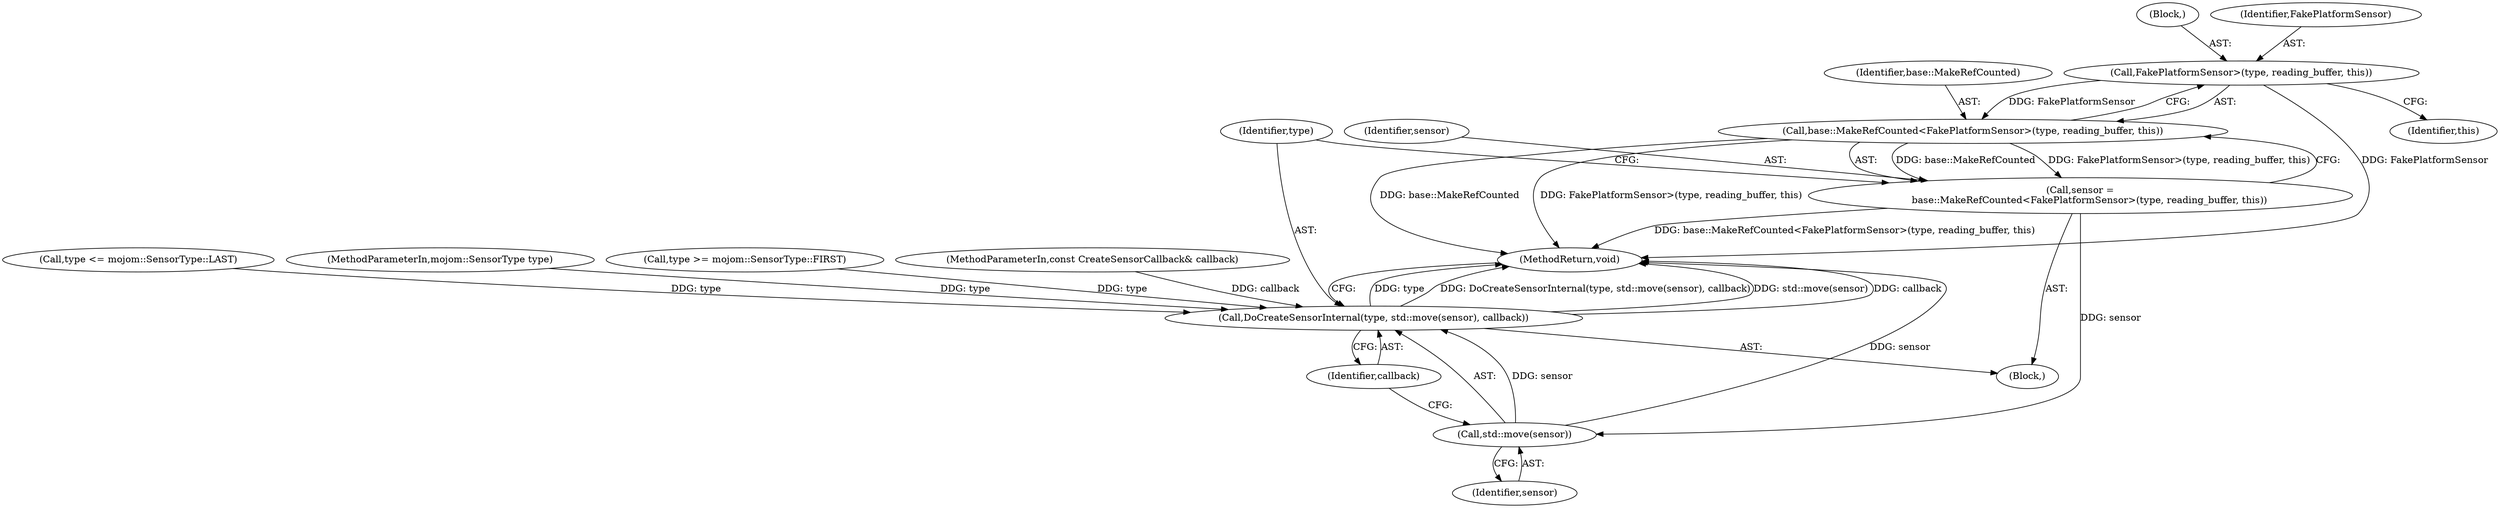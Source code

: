 digraph "0_Chrome_c0c8978849ac57e4ecd613ddc8ff7852a2054734@pointer" {
"1000118" [label="(Call,FakePlatformSensor>(type, reading_buffer, this))"];
"1000116" [label="(Call,base::MakeRefCounted<FakePlatformSensor>(type, reading_buffer, this))"];
"1000114" [label="(Call,sensor =\n      base::MakeRefCounted<FakePlatformSensor>(type, reading_buffer, this))"];
"1000127" [label="(Call,std::move(sensor))"];
"1000125" [label="(Call,DoCreateSensorInternal(type, std::move(sensor), callback))"];
"1000120" [label="(Block,)"];
"1000110" [label="(Call,type <= mojom::SensorType::LAST)"];
"1000114" [label="(Call,sensor =\n      base::MakeRefCounted<FakePlatformSensor>(type, reading_buffer, this))"];
"1000119" [label="(Identifier,FakePlatformSensor)"];
"1000101" [label="(MethodParameterIn,mojom::SensorType type)"];
"1000130" [label="(MethodReturn,void)"];
"1000116" [label="(Call,base::MakeRefCounted<FakePlatformSensor>(type, reading_buffer, this))"];
"1000115" [label="(Identifier,sensor)"];
"1000117" [label="(Identifier,base::MakeRefCounted)"];
"1000125" [label="(Call,DoCreateSensorInternal(type, std::move(sensor), callback))"];
"1000107" [label="(Call,type >= mojom::SensorType::FIRST)"];
"1000103" [label="(MethodParameterIn,const CreateSensorCallback& callback)"];
"1000104" [label="(Block,)"];
"1000127" [label="(Call,std::move(sensor))"];
"1000129" [label="(Identifier,callback)"];
"1000118" [label="(Call,FakePlatformSensor>(type, reading_buffer, this))"];
"1000128" [label="(Identifier,sensor)"];
"1000126" [label="(Identifier,type)"];
"1000124" [label="(Identifier,this)"];
"1000118" -> "1000116"  [label="AST: "];
"1000118" -> "1000124"  [label="CFG: "];
"1000119" -> "1000118"  [label="AST: "];
"1000120" -> "1000118"  [label="AST: "];
"1000116" -> "1000118"  [label="CFG: "];
"1000118" -> "1000130"  [label="DDG: FakePlatformSensor"];
"1000118" -> "1000116"  [label="DDG: FakePlatformSensor"];
"1000116" -> "1000114"  [label="AST: "];
"1000117" -> "1000116"  [label="AST: "];
"1000114" -> "1000116"  [label="CFG: "];
"1000116" -> "1000130"  [label="DDG: base::MakeRefCounted"];
"1000116" -> "1000130"  [label="DDG: FakePlatformSensor>(type, reading_buffer, this)"];
"1000116" -> "1000114"  [label="DDG: base::MakeRefCounted"];
"1000116" -> "1000114"  [label="DDG: FakePlatformSensor>(type, reading_buffer, this)"];
"1000114" -> "1000104"  [label="AST: "];
"1000115" -> "1000114"  [label="AST: "];
"1000126" -> "1000114"  [label="CFG: "];
"1000114" -> "1000130"  [label="DDG: base::MakeRefCounted<FakePlatformSensor>(type, reading_buffer, this)"];
"1000114" -> "1000127"  [label="DDG: sensor"];
"1000127" -> "1000125"  [label="AST: "];
"1000127" -> "1000128"  [label="CFG: "];
"1000128" -> "1000127"  [label="AST: "];
"1000129" -> "1000127"  [label="CFG: "];
"1000127" -> "1000130"  [label="DDG: sensor"];
"1000127" -> "1000125"  [label="DDG: sensor"];
"1000125" -> "1000104"  [label="AST: "];
"1000125" -> "1000129"  [label="CFG: "];
"1000126" -> "1000125"  [label="AST: "];
"1000129" -> "1000125"  [label="AST: "];
"1000130" -> "1000125"  [label="CFG: "];
"1000125" -> "1000130"  [label="DDG: type"];
"1000125" -> "1000130"  [label="DDG: DoCreateSensorInternal(type, std::move(sensor), callback)"];
"1000125" -> "1000130"  [label="DDG: std::move(sensor)"];
"1000125" -> "1000130"  [label="DDG: callback"];
"1000107" -> "1000125"  [label="DDG: type"];
"1000110" -> "1000125"  [label="DDG: type"];
"1000101" -> "1000125"  [label="DDG: type"];
"1000103" -> "1000125"  [label="DDG: callback"];
}
